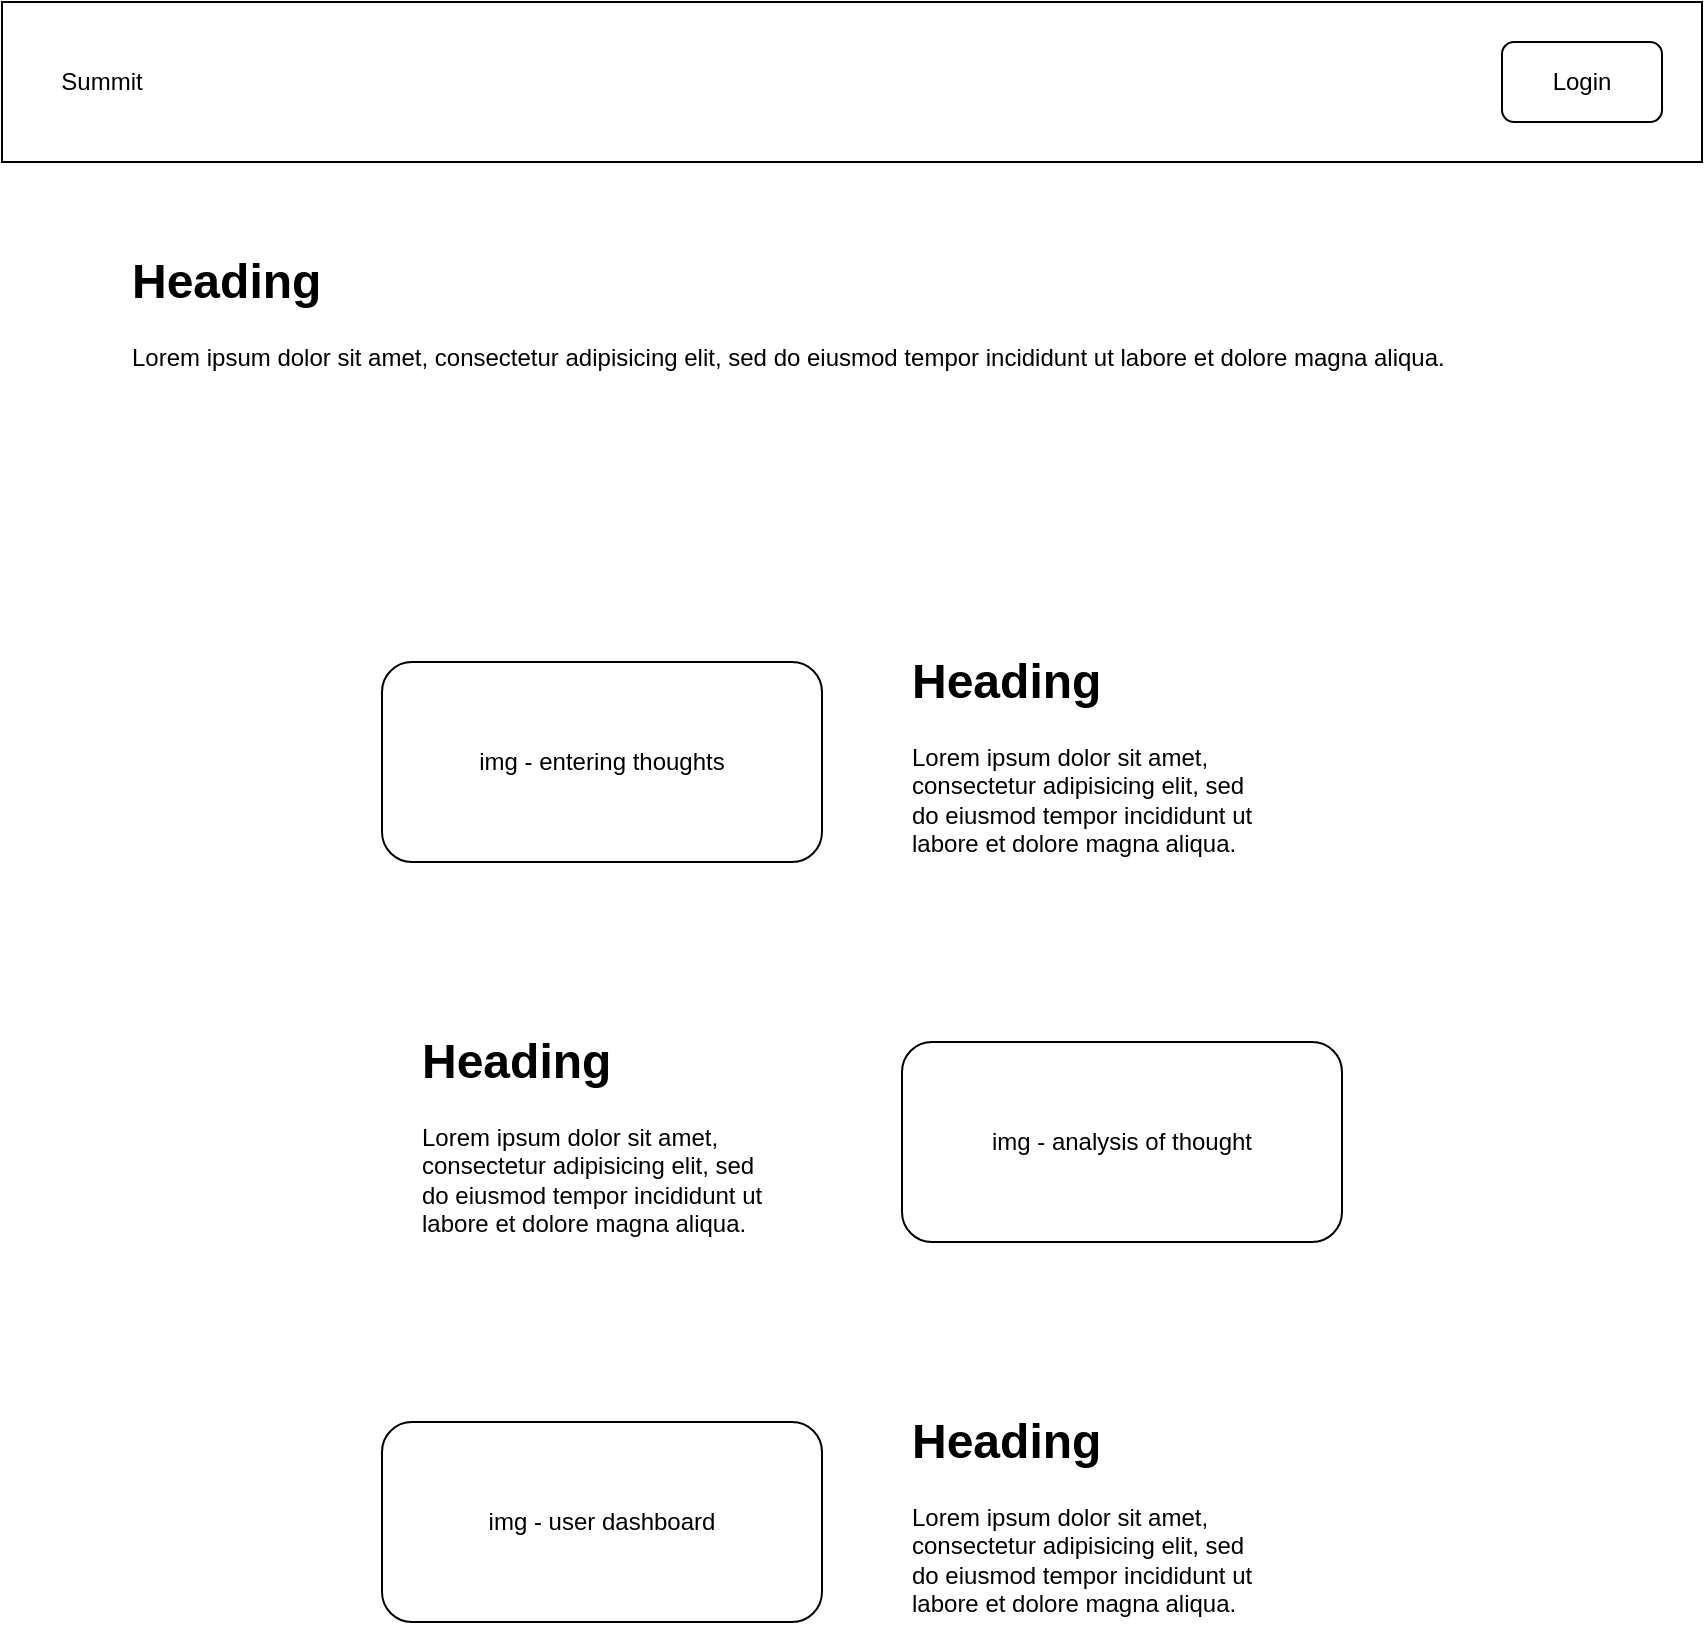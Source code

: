 <mxfile>
    <diagram name="Home - Not Logged In" id="whWE52zOzitxAHbOva-K">
        <mxGraphModel dx="908" dy="917" grid="1" gridSize="10" guides="1" tooltips="1" connect="1" arrows="1" fold="1" page="1" pageScale="1" pageWidth="850" pageHeight="1100" math="0" shadow="0">
            <root>
                <mxCell id="lZMsLjaqzFyU9sfHmNZq-0"/>
                <mxCell id="lZMsLjaqzFyU9sfHmNZq-1" parent="lZMsLjaqzFyU9sfHmNZq-0"/>
                <mxCell id="lZMsLjaqzFyU9sfHmNZq-2" value="img - user dashboard" style="rounded=1;whiteSpace=wrap;html=1;" parent="lZMsLjaqzFyU9sfHmNZq-1" vertex="1">
                    <mxGeometry x="190" y="710" width="220" height="100" as="geometry"/>
                </mxCell>
                <mxCell id="lZMsLjaqzFyU9sfHmNZq-3" value="img - analysis of thought" style="rounded=1;whiteSpace=wrap;html=1;" parent="lZMsLjaqzFyU9sfHmNZq-1" vertex="1">
                    <mxGeometry x="450" y="520" width="220" height="100" as="geometry"/>
                </mxCell>
                <mxCell id="lZMsLjaqzFyU9sfHmNZq-4" value="&lt;h1&gt;Heading&lt;/h1&gt;&lt;p&gt;Lorem ipsum dolor sit amet, consectetur adipisicing elit, sed do eiusmod tempor incididunt ut labore et dolore magna aliqua.&lt;/p&gt;" style="text;html=1;strokeColor=none;fillColor=none;spacing=5;spacingTop=-20;whiteSpace=wrap;overflow=hidden;rounded=0;" parent="lZMsLjaqzFyU9sfHmNZq-1" vertex="1">
                    <mxGeometry x="450" y="320" width="190" height="120" as="geometry"/>
                </mxCell>
                <mxCell id="lZMsLjaqzFyU9sfHmNZq-5" value="img - entering thoughts" style="rounded=1;whiteSpace=wrap;html=1;" parent="lZMsLjaqzFyU9sfHmNZq-1" vertex="1">
                    <mxGeometry x="190" y="330" width="220" height="100" as="geometry"/>
                </mxCell>
                <mxCell id="lZMsLjaqzFyU9sfHmNZq-6" value="&lt;h1&gt;Heading&lt;/h1&gt;&lt;p&gt;Lorem ipsum dolor sit amet, consectetur adipisicing elit, sed do eiusmod tempor incididunt ut labore et dolore magna aliqua.&lt;/p&gt;" style="text;html=1;strokeColor=none;fillColor=none;spacing=5;spacingTop=-20;whiteSpace=wrap;overflow=hidden;rounded=0;" parent="lZMsLjaqzFyU9sfHmNZq-1" vertex="1">
                    <mxGeometry x="205" y="510" width="190" height="120" as="geometry"/>
                </mxCell>
                <mxCell id="lZMsLjaqzFyU9sfHmNZq-7" value="" style="rounded=0;whiteSpace=wrap;html=1;" parent="lZMsLjaqzFyU9sfHmNZq-1" vertex="1">
                    <mxGeometry width="850" height="80" as="geometry"/>
                </mxCell>
                <mxCell id="lZMsLjaqzFyU9sfHmNZq-8" value="Login" style="rounded=1;whiteSpace=wrap;html=1;" parent="lZMsLjaqzFyU9sfHmNZq-1" vertex="1">
                    <mxGeometry x="750" y="20" width="80" height="40" as="geometry"/>
                </mxCell>
                <mxCell id="lZMsLjaqzFyU9sfHmNZq-9" value="Summit" style="text;html=1;strokeColor=none;fillColor=none;align=center;verticalAlign=middle;whiteSpace=wrap;rounded=0;" parent="lZMsLjaqzFyU9sfHmNZq-1" vertex="1">
                    <mxGeometry x="20" y="25" width="60" height="30" as="geometry"/>
                </mxCell>
                <mxCell id="lZMsLjaqzFyU9sfHmNZq-11" value="&lt;h1&gt;Heading&lt;/h1&gt;&lt;p&gt;Lorem ipsum dolor sit amet, consectetur adipisicing elit, sed do eiusmod tempor incididunt ut labore et dolore magna aliqua.&lt;/p&gt;" style="text;html=1;strokeColor=none;fillColor=none;spacing=5;spacingTop=-20;whiteSpace=wrap;overflow=hidden;rounded=0;" parent="lZMsLjaqzFyU9sfHmNZq-1" vertex="1">
                    <mxGeometry x="450" y="700" width="190" height="120" as="geometry"/>
                </mxCell>
                <mxCell id="lZMsLjaqzFyU9sfHmNZq-12" value="&lt;h1&gt;Heading&lt;/h1&gt;&lt;p&gt;Lorem ipsum dolor sit amet, consectetur adipisicing elit, sed do eiusmod tempor incididunt ut labore et dolore magna aliqua.&lt;/p&gt;" style="text;html=1;strokeColor=none;fillColor=none;spacing=5;spacingTop=-20;whiteSpace=wrap;overflow=hidden;rounded=0;" parent="lZMsLjaqzFyU9sfHmNZq-1" vertex="1">
                    <mxGeometry x="60" y="120" width="730" height="120" as="geometry"/>
                </mxCell>
            </root>
        </mxGraphModel>
    </diagram>
    <diagram name="Login Page" id="vinvzo65W4TyJL_haHLL">
        <mxGraphModel dx="467" dy="917" grid="1" gridSize="10" guides="1" tooltips="1" connect="1" arrows="1" fold="1" page="1" pageScale="1" pageWidth="850" pageHeight="1100" math="0" shadow="0">
            <root>
                <mxCell id="cGeWTXiQCgOuk53NOT69-0"/>
                <mxCell id="cGeWTXiQCgOuk53NOT69-1" parent="cGeWTXiQCgOuk53NOT69-0"/>
                <mxCell id="cGeWTXiQCgOuk53NOT69-2" value="" style="rounded=0;whiteSpace=wrap;html=1;" parent="cGeWTXiQCgOuk53NOT69-1" vertex="1">
                    <mxGeometry width="850" height="80" as="geometry"/>
                </mxCell>
                <mxCell id="cGeWTXiQCgOuk53NOT69-3" value="Login" style="rounded=1;whiteSpace=wrap;html=1;" parent="cGeWTXiQCgOuk53NOT69-1" vertex="1">
                    <mxGeometry x="750" y="20" width="80" height="40" as="geometry"/>
                </mxCell>
                <mxCell id="cGeWTXiQCgOuk53NOT69-4" value="Summit" style="text;html=1;strokeColor=none;fillColor=none;align=center;verticalAlign=middle;whiteSpace=wrap;rounded=0;" parent="cGeWTXiQCgOuk53NOT69-1" vertex="1">
                    <mxGeometry x="20" y="25" width="60" height="30" as="geometry"/>
                </mxCell>
                <mxCell id="cGeWTXiQCgOuk53NOT69-5" value="Email" style="rounded=1;whiteSpace=wrap;html=1;fontSize=12;" parent="cGeWTXiQCgOuk53NOT69-1" vertex="1">
                    <mxGeometry x="295" y="230" width="260" height="60" as="geometry"/>
                </mxCell>
                <mxCell id="cGeWTXiQCgOuk53NOT69-6" value="&lt;h1&gt;Login&lt;/h1&gt;" style="text;html=1;strokeColor=none;fillColor=none;spacing=5;spacingTop=-20;whiteSpace=wrap;overflow=hidden;rounded=0;fontSize=12;" parent="cGeWTXiQCgOuk53NOT69-1" vertex="1">
                    <mxGeometry x="385" y="160" width="80" height="40" as="geometry"/>
                </mxCell>
                <mxCell id="cGeWTXiQCgOuk53NOT69-7" value="Password" style="rounded=1;whiteSpace=wrap;html=1;fontSize=12;" parent="cGeWTXiQCgOuk53NOT69-1" vertex="1">
                    <mxGeometry x="295" y="300" width="260" height="60" as="geometry"/>
                </mxCell>
                <mxCell id="cGeWTXiQCgOuk53NOT69-8" value="Submit" style="rounded=1;whiteSpace=wrap;html=1;fontSize=12;" parent="cGeWTXiQCgOuk53NOT69-1" vertex="1">
                    <mxGeometry x="295" y="370" width="260" height="60" as="geometry"/>
                </mxCell>
                <mxCell id="MVbCq22KmZOCEEIar0mO-0" value="Don't have an account? &lt;u&gt;Create one here.&lt;/u&gt;" style="text;html=1;strokeColor=none;fillColor=none;align=center;verticalAlign=middle;whiteSpace=wrap;rounded=0;fontSize=12;" parent="cGeWTXiQCgOuk53NOT69-1" vertex="1">
                    <mxGeometry x="343" y="450" width="165" height="30" as="geometry"/>
                </mxCell>
            </root>
        </mxGraphModel>
    </diagram>
    <diagram name="Signup Page" id="_G3vhV0GI2vJhHiDlkUs">
        <mxGraphModel dx="901" dy="917" grid="1" gridSize="10" guides="1" tooltips="1" connect="1" arrows="1" fold="1" page="1" pageScale="1" pageWidth="850" pageHeight="1100" math="0" shadow="0">
            <root>
                <mxCell id="VdgbeROWmiS4gD1NVuqr-0"/>
                <mxCell id="VdgbeROWmiS4gD1NVuqr-1" parent="VdgbeROWmiS4gD1NVuqr-0"/>
                <mxCell id="VdgbeROWmiS4gD1NVuqr-7" value="" style="rounded=0;whiteSpace=wrap;html=1;" parent="VdgbeROWmiS4gD1NVuqr-1" vertex="1">
                    <mxGeometry width="850" height="80" as="geometry"/>
                </mxCell>
                <mxCell id="VdgbeROWmiS4gD1NVuqr-8" value="Login" style="rounded=1;whiteSpace=wrap;html=1;" parent="VdgbeROWmiS4gD1NVuqr-1" vertex="1">
                    <mxGeometry x="750" y="20" width="80" height="40" as="geometry"/>
                </mxCell>
                <mxCell id="VdgbeROWmiS4gD1NVuqr-9" value="Summit" style="text;html=1;strokeColor=none;fillColor=none;align=center;verticalAlign=middle;whiteSpace=wrap;rounded=0;" parent="VdgbeROWmiS4gD1NVuqr-1" vertex="1">
                    <mxGeometry x="20" y="25" width="60" height="30" as="geometry"/>
                </mxCell>
                <mxCell id="zCkfxzn_mdmnuuNn872Y-0" value="First Name" style="rounded=1;whiteSpace=wrap;html=1;fontSize=12;" parent="VdgbeROWmiS4gD1NVuqr-1" vertex="1">
                    <mxGeometry x="295" y="230" width="260" height="60" as="geometry"/>
                </mxCell>
                <mxCell id="zCkfxzn_mdmnuuNn872Y-1" value="&lt;h1&gt;Create New Account&lt;/h1&gt;" style="text;html=1;strokeColor=none;fillColor=none;spacing=5;spacingTop=-20;whiteSpace=wrap;overflow=hidden;rounded=0;fontSize=12;" parent="VdgbeROWmiS4gD1NVuqr-1" vertex="1">
                    <mxGeometry x="300" y="160" width="250" height="40" as="geometry"/>
                </mxCell>
                <mxCell id="zCkfxzn_mdmnuuNn872Y-2" value="Last Name" style="rounded=1;whiteSpace=wrap;html=1;fontSize=12;" parent="VdgbeROWmiS4gD1NVuqr-1" vertex="1">
                    <mxGeometry x="295" y="300" width="260" height="60" as="geometry"/>
                </mxCell>
                <mxCell id="WkLVw3f8llF_aLyLdVl2-0" value="Password" style="rounded=1;whiteSpace=wrap;html=1;fontSize=12;" parent="VdgbeROWmiS4gD1NVuqr-1" vertex="1">
                    <mxGeometry x="295" y="440" width="260" height="60" as="geometry"/>
                </mxCell>
                <mxCell id="WkLVw3f8llF_aLyLdVl2-1" value="Submit" style="rounded=1;whiteSpace=wrap;html=1;fontSize=12;" parent="VdgbeROWmiS4gD1NVuqr-1" vertex="1">
                    <mxGeometry x="295" y="580" width="260" height="60" as="geometry"/>
                </mxCell>
                <mxCell id="dQe5sv01nJ04In5T2oFB-0" value="Email" style="rounded=1;whiteSpace=wrap;html=1;fontSize=12;" parent="VdgbeROWmiS4gD1NVuqr-1" vertex="1">
                    <mxGeometry x="295" y="370" width="260" height="60" as="geometry"/>
                </mxCell>
                <mxCell id="MeUGQqVto-2GDbTmLF21-0" value="Confirm Password" style="rounded=1;whiteSpace=wrap;html=1;fontSize=12;" vertex="1" parent="VdgbeROWmiS4gD1NVuqr-1">
                    <mxGeometry x="295" y="510" width="260" height="60" as="geometry"/>
                </mxCell>
            </root>
        </mxGraphModel>
    </diagram>
    <diagram name="Home - Logged In" id="Vr6sok8e9fk58rxQf88q">
        <mxGraphModel dx="901" dy="917" grid="1" gridSize="10" guides="1" tooltips="1" connect="1" arrows="1" fold="1" page="1" pageScale="1" pageWidth="850" pageHeight="1100" math="0" shadow="0">
            <root>
                <mxCell id="wVcvsTPz0WcmCNr4_wuP-0"/>
                <mxCell id="wVcvsTPz0WcmCNr4_wuP-1" parent="wVcvsTPz0WcmCNr4_wuP-0"/>
                <mxCell id="wVcvsTPz0WcmCNr4_wuP-2" value="img - user dashboard" style="rounded=1;whiteSpace=wrap;html=1;" parent="wVcvsTPz0WcmCNr4_wuP-1" vertex="1">
                    <mxGeometry x="190" y="710" width="220" height="100" as="geometry"/>
                </mxCell>
                <mxCell id="wVcvsTPz0WcmCNr4_wuP-3" value="img - analysis of thought" style="rounded=1;whiteSpace=wrap;html=1;" parent="wVcvsTPz0WcmCNr4_wuP-1" vertex="1">
                    <mxGeometry x="450" y="520" width="220" height="100" as="geometry"/>
                </mxCell>
                <mxCell id="wVcvsTPz0WcmCNr4_wuP-4" value="&lt;h1&gt;Heading&lt;/h1&gt;&lt;p&gt;Lorem ipsum dolor sit amet, consectetur adipisicing elit, sed do eiusmod tempor incididunt ut labore et dolore magna aliqua.&lt;/p&gt;" style="text;html=1;strokeColor=none;fillColor=none;spacing=5;spacingTop=-20;whiteSpace=wrap;overflow=hidden;rounded=0;" parent="wVcvsTPz0WcmCNr4_wuP-1" vertex="1">
                    <mxGeometry x="450" y="320" width="190" height="120" as="geometry"/>
                </mxCell>
                <mxCell id="wVcvsTPz0WcmCNr4_wuP-5" value="img - entering thoughts" style="rounded=1;whiteSpace=wrap;html=1;" parent="wVcvsTPz0WcmCNr4_wuP-1" vertex="1">
                    <mxGeometry x="190" y="330" width="220" height="100" as="geometry"/>
                </mxCell>
                <mxCell id="wVcvsTPz0WcmCNr4_wuP-6" value="&lt;h1&gt;Heading&lt;/h1&gt;&lt;p&gt;Lorem ipsum dolor sit amet, consectetur adipisicing elit, sed do eiusmod tempor incididunt ut labore et dolore magna aliqua.&lt;/p&gt;" style="text;html=1;strokeColor=none;fillColor=none;spacing=5;spacingTop=-20;whiteSpace=wrap;overflow=hidden;rounded=0;" parent="wVcvsTPz0WcmCNr4_wuP-1" vertex="1">
                    <mxGeometry x="205" y="510" width="190" height="120" as="geometry"/>
                </mxCell>
                <mxCell id="wVcvsTPz0WcmCNr4_wuP-7" value="" style="rounded=0;whiteSpace=wrap;html=1;" parent="wVcvsTPz0WcmCNr4_wuP-1" vertex="1">
                    <mxGeometry width="850" height="80" as="geometry"/>
                </mxCell>
                <mxCell id="wVcvsTPz0WcmCNr4_wuP-8" value="Logout" style="rounded=1;whiteSpace=wrap;html=1;" parent="wVcvsTPz0WcmCNr4_wuP-1" vertex="1">
                    <mxGeometry x="750" y="30" width="80" height="40" as="geometry"/>
                </mxCell>
                <mxCell id="wVcvsTPz0WcmCNr4_wuP-9" value="Summit" style="text;html=1;strokeColor=none;fillColor=none;align=center;verticalAlign=middle;whiteSpace=wrap;rounded=0;" parent="wVcvsTPz0WcmCNr4_wuP-1" vertex="1">
                    <mxGeometry x="20" y="25" width="60" height="30" as="geometry"/>
                </mxCell>
                <mxCell id="wVcvsTPz0WcmCNr4_wuP-10" value="Dashboard" style="text;html=1;strokeColor=none;fillColor=none;align=center;verticalAlign=middle;whiteSpace=wrap;rounded=0;" parent="wVcvsTPz0WcmCNr4_wuP-1" vertex="1">
                    <mxGeometry x="650" y="25" width="70" height="30" as="geometry"/>
                </mxCell>
                <mxCell id="wVcvsTPz0WcmCNr4_wuP-11" value="&lt;h1&gt;Heading&lt;/h1&gt;&lt;p&gt;Lorem ipsum dolor sit amet, consectetur adipisicing elit, sed do eiusmod tempor incididunt ut labore et dolore magna aliqua.&lt;/p&gt;" style="text;html=1;strokeColor=none;fillColor=none;spacing=5;spacingTop=-20;whiteSpace=wrap;overflow=hidden;rounded=0;" parent="wVcvsTPz0WcmCNr4_wuP-1" vertex="1">
                    <mxGeometry x="450" y="700" width="190" height="120" as="geometry"/>
                </mxCell>
                <mxCell id="wVcvsTPz0WcmCNr4_wuP-12" value="&lt;h1&gt;Heading&lt;/h1&gt;&lt;p&gt;Lorem ipsum dolor sit amet, consectetur adipisicing elit, sed do eiusmod tempor incididunt ut labore et dolore magna aliqua.&lt;/p&gt;" style="text;html=1;strokeColor=none;fillColor=none;spacing=5;spacingTop=-20;whiteSpace=wrap;overflow=hidden;rounded=0;" parent="wVcvsTPz0WcmCNr4_wuP-1" vertex="1">
                    <mxGeometry x="60" y="120" width="730" height="120" as="geometry"/>
                </mxCell>
                <mxCell id="F2U7DqYQyvWH87rSe1PU-0" value="Username" style="text;html=1;strokeColor=none;fillColor=none;align=center;verticalAlign=middle;whiteSpace=wrap;rounded=0;" parent="wVcvsTPz0WcmCNr4_wuP-1" vertex="1">
                    <mxGeometry x="760" width="60" height="30" as="geometry"/>
                </mxCell>
                <mxCell id="fdFTVe7bB5lq-riVeKJm-0" value="New Entry" style="text;html=1;strokeColor=none;fillColor=none;align=center;verticalAlign=middle;whiteSpace=wrap;rounded=0;" parent="wVcvsTPz0WcmCNr4_wuP-1" vertex="1">
                    <mxGeometry x="560" y="25" width="60" height="30" as="geometry"/>
                </mxCell>
            </root>
        </mxGraphModel>
    </diagram>
    <diagram name="New Entry Page" id="uUphdMkQMXwCBQYR6n0U">
        <mxGraphModel dx="693" dy="917" grid="1" gridSize="10" guides="1" tooltips="1" connect="1" arrows="1" fold="1" page="1" pageScale="1" pageWidth="850" pageHeight="1100" math="0" shadow="0">
            <root>
                <mxCell id="8UCr4tA0xVXy_CejF3_t-0"/>
                <mxCell id="8UCr4tA0xVXy_CejF3_t-1" parent="8UCr4tA0xVXy_CejF3_t-0"/>
                <mxCell id="8UCr4tA0xVXy_CejF3_t-7" value="" style="rounded=0;whiteSpace=wrap;html=1;" parent="8UCr4tA0xVXy_CejF3_t-1" vertex="1">
                    <mxGeometry width="850" height="80" as="geometry"/>
                </mxCell>
                <mxCell id="8UCr4tA0xVXy_CejF3_t-8" value="Logout" style="rounded=1;whiteSpace=wrap;html=1;" parent="8UCr4tA0xVXy_CejF3_t-1" vertex="1">
                    <mxGeometry x="750" y="30" width="80" height="40" as="geometry"/>
                </mxCell>
                <mxCell id="8UCr4tA0xVXy_CejF3_t-9" value="Summit" style="text;html=1;strokeColor=none;fillColor=none;align=center;verticalAlign=middle;whiteSpace=wrap;rounded=0;" parent="8UCr4tA0xVXy_CejF3_t-1" vertex="1">
                    <mxGeometry x="20" y="25" width="60" height="30" as="geometry"/>
                </mxCell>
                <mxCell id="8UCr4tA0xVXy_CejF3_t-10" value="Dashboard" style="text;html=1;strokeColor=none;fillColor=none;align=center;verticalAlign=middle;whiteSpace=wrap;rounded=0;" parent="8UCr4tA0xVXy_CejF3_t-1" vertex="1">
                    <mxGeometry x="650" y="25" width="70" height="30" as="geometry"/>
                </mxCell>
                <mxCell id="8UCr4tA0xVXy_CejF3_t-12" value="&lt;h1&gt;Create a new entry&lt;/h1&gt;&lt;p&gt;Don't feel pressured to make it long or short. Write whatever you feel.&lt;/p&gt;" style="text;html=1;strokeColor=none;fillColor=none;spacing=5;spacingTop=-20;whiteSpace=wrap;overflow=hidden;rounded=0;" parent="8UCr4tA0xVXy_CejF3_t-1" vertex="1">
                    <mxGeometry x="95" y="130" width="655" height="80" as="geometry"/>
                </mxCell>
                <mxCell id="8UCr4tA0xVXy_CejF3_t-13" value="Username" style="text;html=1;strokeColor=none;fillColor=none;align=center;verticalAlign=middle;whiteSpace=wrap;rounded=0;" parent="8UCr4tA0xVXy_CejF3_t-1" vertex="1">
                    <mxGeometry x="760" width="60" height="30" as="geometry"/>
                </mxCell>
                <mxCell id="8UCr4tA0xVXy_CejF3_t-14" value="New Entry" style="text;html=1;strokeColor=none;fillColor=none;align=center;verticalAlign=middle;whiteSpace=wrap;rounded=0;" parent="8UCr4tA0xVXy_CejF3_t-1" vertex="1">
                    <mxGeometry x="560" y="25" width="60" height="30" as="geometry"/>
                </mxCell>
                <mxCell id="L7U03b01TnnUSI_m6DFr-0" value="Enter text here" style="rounded=1;whiteSpace=wrap;html=1;" parent="8UCr4tA0xVXy_CejF3_t-1" vertex="1">
                    <mxGeometry x="95" y="250" width="660" height="260" as="geometry"/>
                </mxCell>
                <mxCell id="L7U03b01TnnUSI_m6DFr-1" value="Submit" style="rounded=1;whiteSpace=wrap;html=1;" parent="8UCr4tA0xVXy_CejF3_t-1" vertex="1">
                    <mxGeometry x="635" y="530" width="120" height="40" as="geometry"/>
                </mxCell>
            </root>
        </mxGraphModel>
    </diagram>
    <diagram name="Post Entry Analysis Page" id="MRfHRWufiWbzgiF7lJaQ">
        <mxGraphModel dx="908" dy="917" grid="1" gridSize="10" guides="1" tooltips="1" connect="1" arrows="1" fold="1" page="1" pageScale="1" pageWidth="850" pageHeight="1100" math="0" shadow="0">
            <root>
                <mxCell id="fjyn4Wn-xqEOk25rnJK6-0"/>
                <mxCell id="fjyn4Wn-xqEOk25rnJK6-1" parent="fjyn4Wn-xqEOk25rnJK6-0"/>
                <mxCell id="fjyn4Wn-xqEOk25rnJK6-2" value="" style="rounded=0;whiteSpace=wrap;html=1;" parent="fjyn4Wn-xqEOk25rnJK6-1" vertex="1">
                    <mxGeometry width="850" height="80" as="geometry"/>
                </mxCell>
                <mxCell id="fjyn4Wn-xqEOk25rnJK6-3" value="Logout" style="rounded=1;whiteSpace=wrap;html=1;" parent="fjyn4Wn-xqEOk25rnJK6-1" vertex="1">
                    <mxGeometry x="750" y="30" width="80" height="40" as="geometry"/>
                </mxCell>
                <mxCell id="fjyn4Wn-xqEOk25rnJK6-4" value="Summit" style="text;html=1;strokeColor=none;fillColor=none;align=center;verticalAlign=middle;whiteSpace=wrap;rounded=0;" parent="fjyn4Wn-xqEOk25rnJK6-1" vertex="1">
                    <mxGeometry x="20" y="25" width="60" height="30" as="geometry"/>
                </mxCell>
                <mxCell id="fjyn4Wn-xqEOk25rnJK6-5" value="Dashboard" style="text;html=1;strokeColor=none;fillColor=none;align=center;verticalAlign=middle;whiteSpace=wrap;rounded=0;" parent="fjyn4Wn-xqEOk25rnJK6-1" vertex="1">
                    <mxGeometry x="650" y="25" width="70" height="30" as="geometry"/>
                </mxCell>
                <mxCell id="fjyn4Wn-xqEOk25rnJK6-6" value="&lt;h1&gt;You logged:&lt;/h1&gt;" style="text;html=1;strokeColor=none;fillColor=none;spacing=5;spacingTop=-20;whiteSpace=wrap;overflow=hidden;rounded=0;" parent="fjyn4Wn-xqEOk25rnJK6-1" vertex="1">
                    <mxGeometry x="95" y="130" width="155" height="40" as="geometry"/>
                </mxCell>
                <mxCell id="fjyn4Wn-xqEOk25rnJK6-7" value="Username" style="text;html=1;strokeColor=none;fillColor=none;align=center;verticalAlign=middle;whiteSpace=wrap;rounded=0;" parent="fjyn4Wn-xqEOk25rnJK6-1" vertex="1">
                    <mxGeometry x="760" width="60" height="30" as="geometry"/>
                </mxCell>
                <mxCell id="fjyn4Wn-xqEOk25rnJK6-8" value="New Entry" style="text;html=1;strokeColor=none;fillColor=none;align=center;verticalAlign=middle;whiteSpace=wrap;rounded=0;" parent="fjyn4Wn-xqEOk25rnJK6-1" vertex="1">
                    <mxGeometry x="560" y="25" width="60" height="30" as="geometry"/>
                </mxCell>
                <mxCell id="fjyn4Wn-xqEOk25rnJK6-11" value="&lt;h1&gt;&lt;span style=&quot;font-size: 12px ; font-weight: normal&quot;&gt;Post text. Lorem ipsum dolor sit amet, consectetur adipisicing elit, sed do eiusmod tempor incididunt ut labore et dolore magna aliqua.&lt;/span&gt;&lt;br&gt;&lt;/h1&gt;" style="text;html=1;strokeColor=none;fillColor=none;spacing=5;spacingTop=-20;whiteSpace=wrap;overflow=hidden;rounded=0;" parent="fjyn4Wn-xqEOk25rnJK6-1" vertex="1">
                    <mxGeometry x="95" y="180" width="665" height="120" as="geometry"/>
                </mxCell>
                <mxCell id="fjyn4Wn-xqEOk25rnJK6-12" value="&lt;font style=&quot;font-size: 72px&quot;&gt;100&lt;/font&gt;" style="ellipse;whiteSpace=wrap;html=1;aspect=fixed;" parent="fjyn4Wn-xqEOk25rnJK6-1" vertex="1">
                    <mxGeometry x="110" y="385" width="290" height="290" as="geometry"/>
                </mxCell>
                <mxCell id="fjyn4Wn-xqEOk25rnJK6-13" value="&lt;h1&gt;Our Analysis:&lt;/h1&gt;" style="text;html=1;strokeColor=none;fillColor=none;spacing=5;spacingTop=-20;whiteSpace=wrap;overflow=hidden;rounded=0;" parent="fjyn4Wn-xqEOk25rnJK6-1" vertex="1">
                    <mxGeometry x="95" y="300" width="175" height="40" as="geometry"/>
                </mxCell>
                <mxCell id="fjyn4Wn-xqEOk25rnJK6-16" value="&lt;h1&gt;But, what does that mean?&lt;/h1&gt;&lt;p&gt;We currently do our analysis based off of today's leading science on linguistic analysis for indication or mental state based on indicators for depression and anxiety. We're looking to expand to other non-neuro-normative mental health states.&lt;/p&gt;&lt;p&gt;For more information on the science we're currently using, checkout: &lt;u&gt;link to article here.&lt;/u&gt;&lt;/p&gt;" style="text;html=1;strokeColor=none;fillColor=none;spacing=5;spacingTop=-20;whiteSpace=wrap;overflow=hidden;rounded=0;fontSize=12;" parent="fjyn4Wn-xqEOk25rnJK6-1" vertex="1">
                    <mxGeometry x="445" y="432.5" width="290" height="195" as="geometry"/>
                </mxCell>
            </root>
        </mxGraphModel>
    </diagram>
    <diagram name="User Dashboard - Log Info" id="uh5tVZp34gSrO-_k6-4v">
        <mxGraphModel dx="908" dy="917" grid="1" gridSize="10" guides="1" tooltips="1" connect="1" arrows="1" fold="1" page="1" pageScale="1" pageWidth="850" pageHeight="1100" math="0" shadow="0">
            <root>
                <mxCell id="opBRVM6ThRyH1DjYUdPC-0"/>
                <mxCell id="opBRVM6ThRyH1DjYUdPC-1" parent="opBRVM6ThRyH1DjYUdPC-0"/>
                <mxCell id="o5dLALa-mbDl14cGoasR-2" value="" style="rounded=0;whiteSpace=wrap;html=1;fontSize=18;" parent="opBRVM6ThRyH1DjYUdPC-1" vertex="1">
                    <mxGeometry x="10" y="130" width="120" height="80" as="geometry"/>
                </mxCell>
                <mxCell id="opBRVM6ThRyH1DjYUdPC-3" value="" style="rounded=0;whiteSpace=wrap;html=1;" parent="opBRVM6ThRyH1DjYUdPC-1" vertex="1">
                    <mxGeometry width="850" height="80" as="geometry"/>
                </mxCell>
                <mxCell id="opBRVM6ThRyH1DjYUdPC-4" value="Logout" style="rounded=1;whiteSpace=wrap;html=1;" parent="opBRVM6ThRyH1DjYUdPC-1" vertex="1">
                    <mxGeometry x="750" y="30" width="80" height="40" as="geometry"/>
                </mxCell>
                <mxCell id="opBRVM6ThRyH1DjYUdPC-5" value="Summit" style="text;html=1;strokeColor=none;fillColor=none;align=center;verticalAlign=middle;whiteSpace=wrap;rounded=0;" parent="opBRVM6ThRyH1DjYUdPC-1" vertex="1">
                    <mxGeometry x="20" y="25" width="60" height="30" as="geometry"/>
                </mxCell>
                <mxCell id="opBRVM6ThRyH1DjYUdPC-6" value="Dashboard" style="text;html=1;strokeColor=none;fillColor=none;align=center;verticalAlign=middle;whiteSpace=wrap;rounded=0;" parent="opBRVM6ThRyH1DjYUdPC-1" vertex="1">
                    <mxGeometry x="650" y="25" width="70" height="30" as="geometry"/>
                </mxCell>
                <mxCell id="opBRVM6ThRyH1DjYUdPC-7" value="&lt;h1&gt;&lt;u&gt;Your Logs&lt;/u&gt;&lt;/h1&gt;" style="text;html=1;strokeColor=none;fillColor=none;spacing=5;spacingTop=-20;whiteSpace=wrap;overflow=hidden;rounded=0;" parent="opBRVM6ThRyH1DjYUdPC-1" vertex="1">
                    <mxGeometry x="160" y="130" width="155" height="40" as="geometry"/>
                </mxCell>
                <mxCell id="opBRVM6ThRyH1DjYUdPC-8" value="Username" style="text;html=1;strokeColor=none;fillColor=none;align=center;verticalAlign=middle;whiteSpace=wrap;rounded=0;" parent="opBRVM6ThRyH1DjYUdPC-1" vertex="1">
                    <mxGeometry x="760" width="60" height="30" as="geometry"/>
                </mxCell>
                <mxCell id="opBRVM6ThRyH1DjYUdPC-9" value="New Entry" style="text;html=1;strokeColor=none;fillColor=none;align=center;verticalAlign=middle;whiteSpace=wrap;rounded=0;" parent="opBRVM6ThRyH1DjYUdPC-1" vertex="1">
                    <mxGeometry x="560" y="25" width="60" height="30" as="geometry"/>
                </mxCell>
                <mxCell id="pNfHP280_u9zVCA_y4pJ-0" value="" style="rounded=1;whiteSpace=wrap;html=1;fontSize=72;" parent="opBRVM6ThRyH1DjYUdPC-1" vertex="1">
                    <mxGeometry x="160" y="190" width="670" height="130" as="geometry"/>
                </mxCell>
                <mxCell id="zA_PmbeX7OhhGFNyQzMk-1" value="100" style="ellipse;whiteSpace=wrap;html=1;aspect=fixed;fontSize=12;" parent="opBRVM6ThRyH1DjYUdPC-1" vertex="1">
                    <mxGeometry x="725" y="215" width="80" height="80" as="geometry"/>
                </mxCell>
                <mxCell id="zA_PmbeX7OhhGFNyQzMk-2" value="Date" style="text;html=1;strokeColor=none;fillColor=none;align=center;verticalAlign=middle;whiteSpace=wrap;rounded=0;fontSize=12;" parent="opBRVM6ThRyH1DjYUdPC-1" vertex="1">
                    <mxGeometry x="185" y="240" width="60" height="30" as="geometry"/>
                </mxCell>
                <mxCell id="zA_PmbeX7OhhGFNyQzMk-3" value="Time" style="text;html=1;strokeColor=none;fillColor=none;align=center;verticalAlign=middle;whiteSpace=wrap;rounded=0;fontSize=12;" parent="opBRVM6ThRyH1DjYUdPC-1" vertex="1">
                    <mxGeometry x="275" y="240" width="60" height="30" as="geometry"/>
                </mxCell>
                <mxCell id="zA_PmbeX7OhhGFNyQzMk-4" value="&lt;h1&gt;&lt;span style=&quot;font-size: 12px ; font-weight: normal&quot;&gt;Post text. Lorem ipsum dolor sit amet, consectetur adipisicing elit, sed do eiusmod tempor incididunt ut labore et dolore magna aliqua.&lt;/span&gt;&lt;br&gt;&lt;/h1&gt;" style="text;html=1;strokeColor=none;fillColor=none;spacing=5;spacingTop=-20;whiteSpace=wrap;overflow=hidden;rounded=0;fontSize=12;" parent="opBRVM6ThRyH1DjYUdPC-1" vertex="1">
                    <mxGeometry x="365" y="205" width="330" height="100" as="geometry"/>
                </mxCell>
                <mxCell id="zA_PmbeX7OhhGFNyQzMk-5" value="" style="rounded=1;whiteSpace=wrap;html=1;fontSize=72;" parent="opBRVM6ThRyH1DjYUdPC-1" vertex="1">
                    <mxGeometry x="160" y="340" width="670" height="130" as="geometry"/>
                </mxCell>
                <mxCell id="zA_PmbeX7OhhGFNyQzMk-6" value="100" style="ellipse;whiteSpace=wrap;html=1;aspect=fixed;fontSize=12;" parent="opBRVM6ThRyH1DjYUdPC-1" vertex="1">
                    <mxGeometry x="725" y="365" width="80" height="80" as="geometry"/>
                </mxCell>
                <mxCell id="zA_PmbeX7OhhGFNyQzMk-7" value="Date" style="text;html=1;strokeColor=none;fillColor=none;align=center;verticalAlign=middle;whiteSpace=wrap;rounded=0;fontSize=12;" parent="opBRVM6ThRyH1DjYUdPC-1" vertex="1">
                    <mxGeometry x="185" y="390" width="60" height="30" as="geometry"/>
                </mxCell>
                <mxCell id="zA_PmbeX7OhhGFNyQzMk-8" value="Time" style="text;html=1;strokeColor=none;fillColor=none;align=center;verticalAlign=middle;whiteSpace=wrap;rounded=0;fontSize=12;" parent="opBRVM6ThRyH1DjYUdPC-1" vertex="1">
                    <mxGeometry x="275" y="390" width="60" height="30" as="geometry"/>
                </mxCell>
                <mxCell id="zA_PmbeX7OhhGFNyQzMk-9" value="&lt;h1&gt;&lt;span style=&quot;font-size: 12px ; font-weight: normal&quot;&gt;Post text. Lorem ipsum dolor sit amet, consectetur adipisicing elit, sed do eiusmod tempor incididunt ut labore et dolore magna aliqua.&lt;/span&gt;&lt;br&gt;&lt;/h1&gt;" style="text;html=1;strokeColor=none;fillColor=none;spacing=5;spacingTop=-20;whiteSpace=wrap;overflow=hidden;rounded=0;fontSize=12;" parent="opBRVM6ThRyH1DjYUdPC-1" vertex="1">
                    <mxGeometry x="365" y="355" width="330" height="100" as="geometry"/>
                </mxCell>
                <mxCell id="zA_PmbeX7OhhGFNyQzMk-10" value="" style="rounded=1;whiteSpace=wrap;html=1;fontSize=72;" parent="opBRVM6ThRyH1DjYUdPC-1" vertex="1">
                    <mxGeometry x="160" y="490" width="670" height="130" as="geometry"/>
                </mxCell>
                <mxCell id="zA_PmbeX7OhhGFNyQzMk-11" value="100" style="ellipse;whiteSpace=wrap;html=1;aspect=fixed;fontSize=12;" parent="opBRVM6ThRyH1DjYUdPC-1" vertex="1">
                    <mxGeometry x="725" y="515" width="80" height="80" as="geometry"/>
                </mxCell>
                <mxCell id="zA_PmbeX7OhhGFNyQzMk-12" value="Date" style="text;html=1;strokeColor=none;fillColor=none;align=center;verticalAlign=middle;whiteSpace=wrap;rounded=0;fontSize=12;" parent="opBRVM6ThRyH1DjYUdPC-1" vertex="1">
                    <mxGeometry x="185" y="540" width="60" height="30" as="geometry"/>
                </mxCell>
                <mxCell id="zA_PmbeX7OhhGFNyQzMk-13" value="Time" style="text;html=1;strokeColor=none;fillColor=none;align=center;verticalAlign=middle;whiteSpace=wrap;rounded=0;fontSize=12;" parent="opBRVM6ThRyH1DjYUdPC-1" vertex="1">
                    <mxGeometry x="275" y="540" width="60" height="30" as="geometry"/>
                </mxCell>
                <mxCell id="zA_PmbeX7OhhGFNyQzMk-14" value="&lt;h1&gt;&lt;span style=&quot;font-size: 12px ; font-weight: normal&quot;&gt;Post text. Lorem ipsum dolor sit amet, consectetur adipisicing elit, sed do eiusmod tempor incididunt ut labore et dolore magna aliqua.&lt;/span&gt;&lt;br&gt;&lt;/h1&gt;" style="text;html=1;strokeColor=none;fillColor=none;spacing=5;spacingTop=-20;whiteSpace=wrap;overflow=hidden;rounded=0;fontSize=12;" parent="opBRVM6ThRyH1DjYUdPC-1" vertex="1">
                    <mxGeometry x="365" y="505" width="330" height="100" as="geometry"/>
                </mxCell>
                <mxCell id="zA_PmbeX7OhhGFNyQzMk-15" value="" style="rounded=1;whiteSpace=wrap;html=1;fontSize=72;" parent="opBRVM6ThRyH1DjYUdPC-1" vertex="1">
                    <mxGeometry x="160" y="640" width="670" height="130" as="geometry"/>
                </mxCell>
                <mxCell id="zA_PmbeX7OhhGFNyQzMk-16" value="100" style="ellipse;whiteSpace=wrap;html=1;aspect=fixed;fontSize=12;" parent="opBRVM6ThRyH1DjYUdPC-1" vertex="1">
                    <mxGeometry x="725" y="665" width="80" height="80" as="geometry"/>
                </mxCell>
                <mxCell id="zA_PmbeX7OhhGFNyQzMk-17" value="Date" style="text;html=1;strokeColor=none;fillColor=none;align=center;verticalAlign=middle;whiteSpace=wrap;rounded=0;fontSize=12;" parent="opBRVM6ThRyH1DjYUdPC-1" vertex="1">
                    <mxGeometry x="185" y="690" width="60" height="30" as="geometry"/>
                </mxCell>
                <mxCell id="zA_PmbeX7OhhGFNyQzMk-18" value="Time" style="text;html=1;strokeColor=none;fillColor=none;align=center;verticalAlign=middle;whiteSpace=wrap;rounded=0;fontSize=12;" parent="opBRVM6ThRyH1DjYUdPC-1" vertex="1">
                    <mxGeometry x="275" y="690" width="60" height="30" as="geometry"/>
                </mxCell>
                <mxCell id="zA_PmbeX7OhhGFNyQzMk-19" value="&lt;h1&gt;&lt;span style=&quot;font-size: 12px ; font-weight: normal&quot;&gt;Post text. Lorem ipsum dolor sit amet, consectetur adipisicing elit, sed do eiusmod tempor incididunt ut labore et dolore magna aliqua.&lt;/span&gt;&lt;br&gt;&lt;/h1&gt;" style="text;html=1;strokeColor=none;fillColor=none;spacing=5;spacingTop=-20;whiteSpace=wrap;overflow=hidden;rounded=0;fontSize=12;" parent="opBRVM6ThRyH1DjYUdPC-1" vertex="1">
                    <mxGeometry x="365" y="655" width="330" height="100" as="geometry"/>
                </mxCell>
                <mxCell id="o5dLALa-mbDl14cGoasR-0" value="&lt;h1&gt;&lt;font style=&quot;font-size: 18px&quot;&gt;Account Info&lt;/font&gt;&lt;/h1&gt;" style="text;html=1;strokeColor=none;fillColor=none;spacing=5;spacingTop=-20;whiteSpace=wrap;overflow=hidden;rounded=0;" parent="opBRVM6ThRyH1DjYUdPC-1" vertex="1">
                    <mxGeometry x="10" y="170" width="120" height="40" as="geometry"/>
                </mxCell>
                <mxCell id="o5dLALa-mbDl14cGoasR-1" value="&lt;h1&gt;&lt;font style=&quot;font-size: 18px&quot;&gt;Log Info&lt;/font&gt;&lt;/h1&gt;" style="text;html=1;strokeColor=none;fillColor=none;spacing=5;spacingTop=-20;whiteSpace=wrap;overflow=hidden;rounded=0;" parent="opBRVM6ThRyH1DjYUdPC-1" vertex="1">
                    <mxGeometry x="10" y="130" width="120" height="40" as="geometry"/>
                </mxCell>
            </root>
        </mxGraphModel>
    </diagram>
    <diagram name="User Dashboard - Account Info" id="JbwTvyYHekktkskOUrvo">
        <mxGraphModel dx="693" dy="917" grid="1" gridSize="10" guides="1" tooltips="1" connect="1" arrows="1" fold="1" page="1" pageScale="1" pageWidth="850" pageHeight="1100" math="0" shadow="0">
            <root>
                <mxCell id="Ol3sOpJYn5B7S9ZUdbGa-0"/>
                <mxCell id="Ol3sOpJYn5B7S9ZUdbGa-1" parent="Ol3sOpJYn5B7S9ZUdbGa-0"/>
                <mxCell id="Ol3sOpJYn5B7S9ZUdbGa-2" value="" style="rounded=0;whiteSpace=wrap;html=1;fontSize=18;" parent="Ol3sOpJYn5B7S9ZUdbGa-1" vertex="1">
                    <mxGeometry x="10" y="130" width="120" height="80" as="geometry"/>
                </mxCell>
                <mxCell id="Ol3sOpJYn5B7S9ZUdbGa-3" value="" style="rounded=0;whiteSpace=wrap;html=1;" parent="Ol3sOpJYn5B7S9ZUdbGa-1" vertex="1">
                    <mxGeometry width="850" height="80" as="geometry"/>
                </mxCell>
                <mxCell id="Ol3sOpJYn5B7S9ZUdbGa-4" value="Logout" style="rounded=1;whiteSpace=wrap;html=1;" parent="Ol3sOpJYn5B7S9ZUdbGa-1" vertex="1">
                    <mxGeometry x="750" y="30" width="80" height="40" as="geometry"/>
                </mxCell>
                <mxCell id="Ol3sOpJYn5B7S9ZUdbGa-5" value="Summit" style="text;html=1;strokeColor=none;fillColor=none;align=center;verticalAlign=middle;whiteSpace=wrap;rounded=0;" parent="Ol3sOpJYn5B7S9ZUdbGa-1" vertex="1">
                    <mxGeometry x="20" y="25" width="60" height="30" as="geometry"/>
                </mxCell>
                <mxCell id="Ol3sOpJYn5B7S9ZUdbGa-6" value="Dashboard" style="text;html=1;strokeColor=none;fillColor=none;align=center;verticalAlign=middle;whiteSpace=wrap;rounded=0;" parent="Ol3sOpJYn5B7S9ZUdbGa-1" vertex="1">
                    <mxGeometry x="650" y="25" width="70" height="30" as="geometry"/>
                </mxCell>
                <mxCell id="Ol3sOpJYn5B7S9ZUdbGa-7" value="&lt;h1&gt;&lt;u&gt;Account Info&lt;/u&gt;&lt;/h1&gt;" style="text;html=1;strokeColor=none;fillColor=none;spacing=5;spacingTop=-20;whiteSpace=wrap;overflow=hidden;rounded=0;" parent="Ol3sOpJYn5B7S9ZUdbGa-1" vertex="1">
                    <mxGeometry x="160" y="130" width="160" height="40" as="geometry"/>
                </mxCell>
                <mxCell id="Ol3sOpJYn5B7S9ZUdbGa-8" value="Username" style="text;html=1;strokeColor=none;fillColor=none;align=center;verticalAlign=middle;whiteSpace=wrap;rounded=0;" parent="Ol3sOpJYn5B7S9ZUdbGa-1" vertex="1">
                    <mxGeometry x="760" width="60" height="30" as="geometry"/>
                </mxCell>
                <mxCell id="Ol3sOpJYn5B7S9ZUdbGa-9" value="New Entry" style="text;html=1;strokeColor=none;fillColor=none;align=center;verticalAlign=middle;whiteSpace=wrap;rounded=0;" parent="Ol3sOpJYn5B7S9ZUdbGa-1" vertex="1">
                    <mxGeometry x="560" y="25" width="60" height="30" as="geometry"/>
                </mxCell>
                <mxCell id="Ol3sOpJYn5B7S9ZUdbGa-30" value="&lt;h1&gt;&lt;font style=&quot;font-size: 18px&quot;&gt;Account Info&lt;/font&gt;&lt;/h1&gt;" style="text;html=1;strokeColor=none;fillColor=none;spacing=5;spacingTop=-20;whiteSpace=wrap;overflow=hidden;rounded=0;" parent="Ol3sOpJYn5B7S9ZUdbGa-1" vertex="1">
                    <mxGeometry x="10" y="170" width="120" height="40" as="geometry"/>
                </mxCell>
                <mxCell id="Ol3sOpJYn5B7S9ZUdbGa-31" value="&lt;h1&gt;&lt;font style=&quot;font-size: 18px&quot;&gt;Log Info&lt;/font&gt;&lt;/h1&gt;" style="text;html=1;strokeColor=none;fillColor=none;spacing=5;spacingTop=-20;whiteSpace=wrap;overflow=hidden;rounded=0;" parent="Ol3sOpJYn5B7S9ZUdbGa-1" vertex="1">
                    <mxGeometry x="10" y="130" width="120" height="40" as="geometry"/>
                </mxCell>
                <mxCell id="5v8GAfXSu3TX1biCwZMe-2" value="Current Password" style="rounded=1;whiteSpace=wrap;html=1;fontSize=12;" parent="Ol3sOpJYn5B7S9ZUdbGa-1" vertex="1">
                    <mxGeometry x="295" y="410" width="260" height="40" as="geometry"/>
                </mxCell>
                <mxCell id="5v8GAfXSu3TX1biCwZMe-3" value="Submit" style="rounded=1;whiteSpace=wrap;html=1;fontSize=12;" parent="Ol3sOpJYn5B7S9ZUdbGa-1" vertex="1">
                    <mxGeometry x="580" y="330" width="90" height="40" as="geometry"/>
                </mxCell>
                <mxCell id="5v8GAfXSu3TX1biCwZMe-4" value="New Email" style="rounded=1;whiteSpace=wrap;html=1;fontSize=12;" parent="Ol3sOpJYn5B7S9ZUdbGa-1" vertex="1">
                    <mxGeometry x="295" y="330" width="260" height="40" as="geometry"/>
                </mxCell>
                <mxCell id="5v8GAfXSu3TX1biCwZMe-5" value="&lt;font style=&quot;font-size: 12px&quot;&gt;First Name: first_name&lt;/font&gt;" style="text;html=1;strokeColor=none;fillColor=none;align=center;verticalAlign=middle;whiteSpace=wrap;rounded=0;fontSize=18;" parent="Ol3sOpJYn5B7S9ZUdbGa-1" vertex="1">
                    <mxGeometry x="295" y="200" width="125" height="30" as="geometry"/>
                </mxCell>
                <mxCell id="5v8GAfXSu3TX1biCwZMe-6" value="&lt;font style=&quot;font-size: 12px&quot;&gt;Last Name: last_name&lt;/font&gt;" style="text;html=1;strokeColor=none;fillColor=none;align=center;verticalAlign=middle;whiteSpace=wrap;rounded=0;fontSize=18;" parent="Ol3sOpJYn5B7S9ZUdbGa-1" vertex="1">
                    <mxGeometry x="295" y="230" width="125" height="30" as="geometry"/>
                </mxCell>
                <mxCell id="5v8GAfXSu3TX1biCwZMe-7" value="Email: email" style="text;html=1;strokeColor=none;fillColor=none;align=center;verticalAlign=middle;whiteSpace=wrap;rounded=0;fontSize=12;" parent="Ol3sOpJYn5B7S9ZUdbGa-1" vertex="1">
                    <mxGeometry x="295" y="260" width="75" height="30" as="geometry"/>
                </mxCell>
                <mxCell id="5v8GAfXSu3TX1biCwZMe-9" value="&lt;h1&gt;&lt;font style=&quot;font-size: 18px&quot;&gt;Update Email:&lt;/font&gt;&lt;/h1&gt;" style="text;html=1;strokeColor=none;fillColor=none;spacing=5;spacingTop=-20;whiteSpace=wrap;overflow=hidden;rounded=0;" parent="Ol3sOpJYn5B7S9ZUdbGa-1" vertex="1">
                    <mxGeometry x="295" y="290" width="135" height="40" as="geometry"/>
                </mxCell>
                <mxCell id="5v8GAfXSu3TX1biCwZMe-10" value="&lt;h1&gt;&lt;font style=&quot;font-size: 18px&quot;&gt;Update Password:&lt;/font&gt;&lt;/h1&gt;" style="text;html=1;strokeColor=none;fillColor=none;spacing=5;spacingTop=-20;whiteSpace=wrap;overflow=hidden;rounded=0;" parent="Ol3sOpJYn5B7S9ZUdbGa-1" vertex="1">
                    <mxGeometry x="295" y="370" width="175" height="40" as="geometry"/>
                </mxCell>
                <mxCell id="5v8GAfXSu3TX1biCwZMe-11" value="Submit" style="rounded=1;whiteSpace=wrap;html=1;fontSize=12;" parent="Ol3sOpJYn5B7S9ZUdbGa-1" vertex="1">
                    <mxGeometry x="580" y="510" width="90" height="40" as="geometry"/>
                </mxCell>
                <mxCell id="5v8GAfXSu3TX1biCwZMe-12" value="New Password" style="rounded=1;whiteSpace=wrap;html=1;fontSize=12;" parent="Ol3sOpJYn5B7S9ZUdbGa-1" vertex="1">
                    <mxGeometry x="295" y="460" width="260" height="40" as="geometry"/>
                </mxCell>
                <mxCell id="5v8GAfXSu3TX1biCwZMe-13" value="Confirm New Password" style="rounded=1;whiteSpace=wrap;html=1;fontSize=12;" parent="Ol3sOpJYn5B7S9ZUdbGa-1" vertex="1">
                    <mxGeometry x="295" y="510" width="260" height="40" as="geometry"/>
                </mxCell>
            </root>
        </mxGraphModel>
    </diagram>
</mxfile>